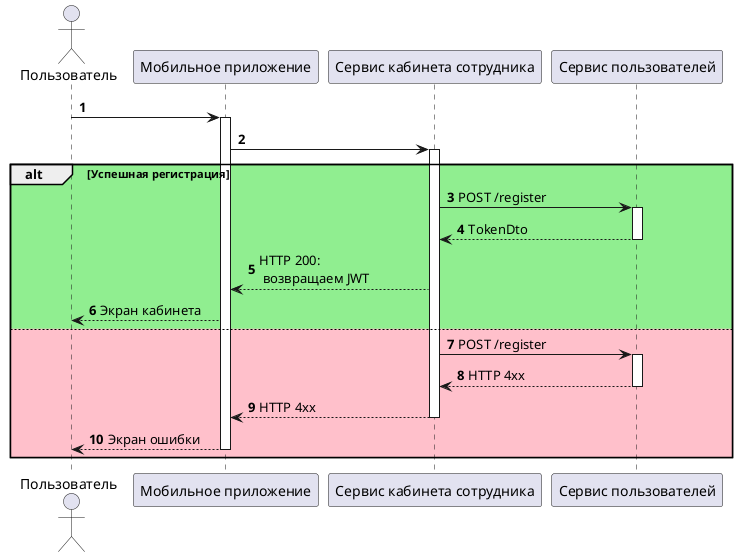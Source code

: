 @startuml
'https://plantuml.com/sequence-diagram

autonumber

actor "Пользователь" as User
participant "Мобильное приложение" as MobileApp
participant "Сервис кабинета сотрудника" as EmployerService
participant "Сервис пользователей" as UserService

User -> MobileApp
activate MobileApp

    MobileApp -> EmployerService
    activate EmployerService

alt #lightgreen Успешная регистрация
        EmployerService -> UserService: POST /register
        activate UserService
        return TokenDto

        MobileApp <-- EmployerService: HTTP 200:\n возвращаем JWT
        User <-- MobileApp: Экран кабинета
else #pink
        EmployerService -> UserService: POST /register
        activate UserService
        return HTTP 4xx
    return HTTP 4xx
return Экран ошибки
end

@enduml